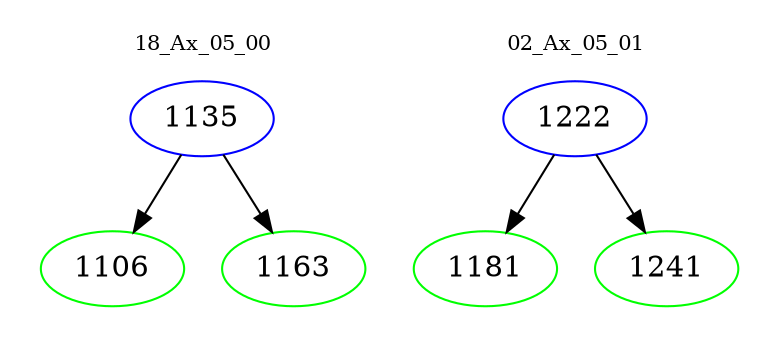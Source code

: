 digraph{
subgraph cluster_0 {
color = white
label = "18_Ax_05_00";
fontsize=10;
T0_1135 [label="1135", color="blue"]
T0_1135 -> T0_1106 [color="black"]
T0_1106 [label="1106", color="green"]
T0_1135 -> T0_1163 [color="black"]
T0_1163 [label="1163", color="green"]
}
subgraph cluster_1 {
color = white
label = "02_Ax_05_01";
fontsize=10;
T1_1222 [label="1222", color="blue"]
T1_1222 -> T1_1181 [color="black"]
T1_1181 [label="1181", color="green"]
T1_1222 -> T1_1241 [color="black"]
T1_1241 [label="1241", color="green"]
}
}
